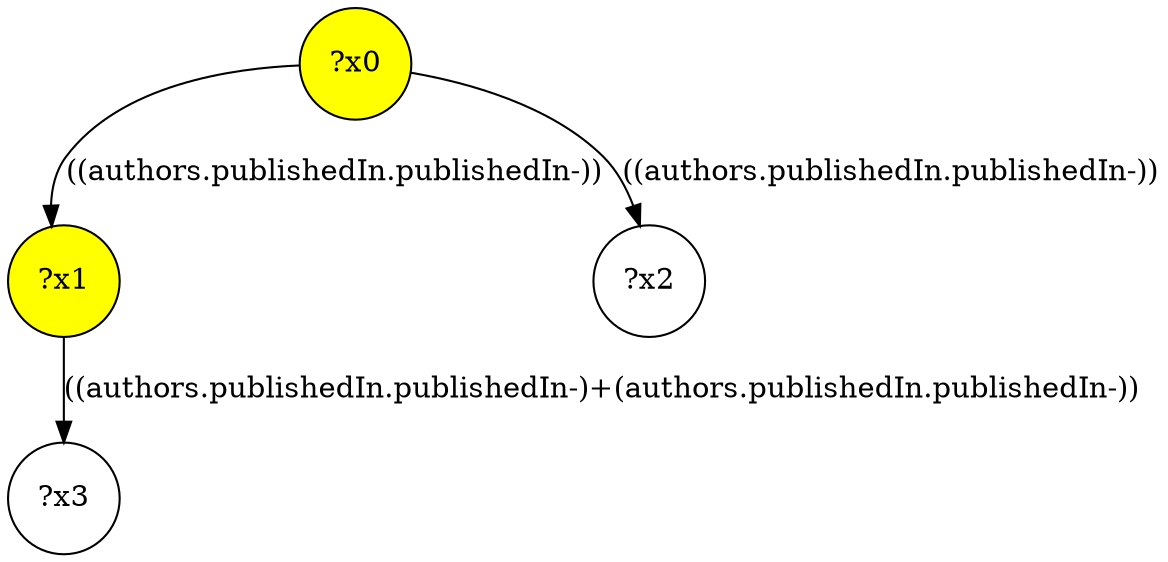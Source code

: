 digraph g {
	x0 [fillcolor="yellow", style="filled," shape=circle, label="?x0"];
	x1 [fillcolor="yellow", style="filled," shape=circle, label="?x1"];
	x0 -> x1 [label="((authors.publishedIn.publishedIn-))"];
	x2 [shape=circle, label="?x2"];
	x0 -> x2 [label="((authors.publishedIn.publishedIn-))"];
	x3 [shape=circle, label="?x3"];
	x1 -> x3 [label="((authors.publishedIn.publishedIn-)+(authors.publishedIn.publishedIn-))"];
}

